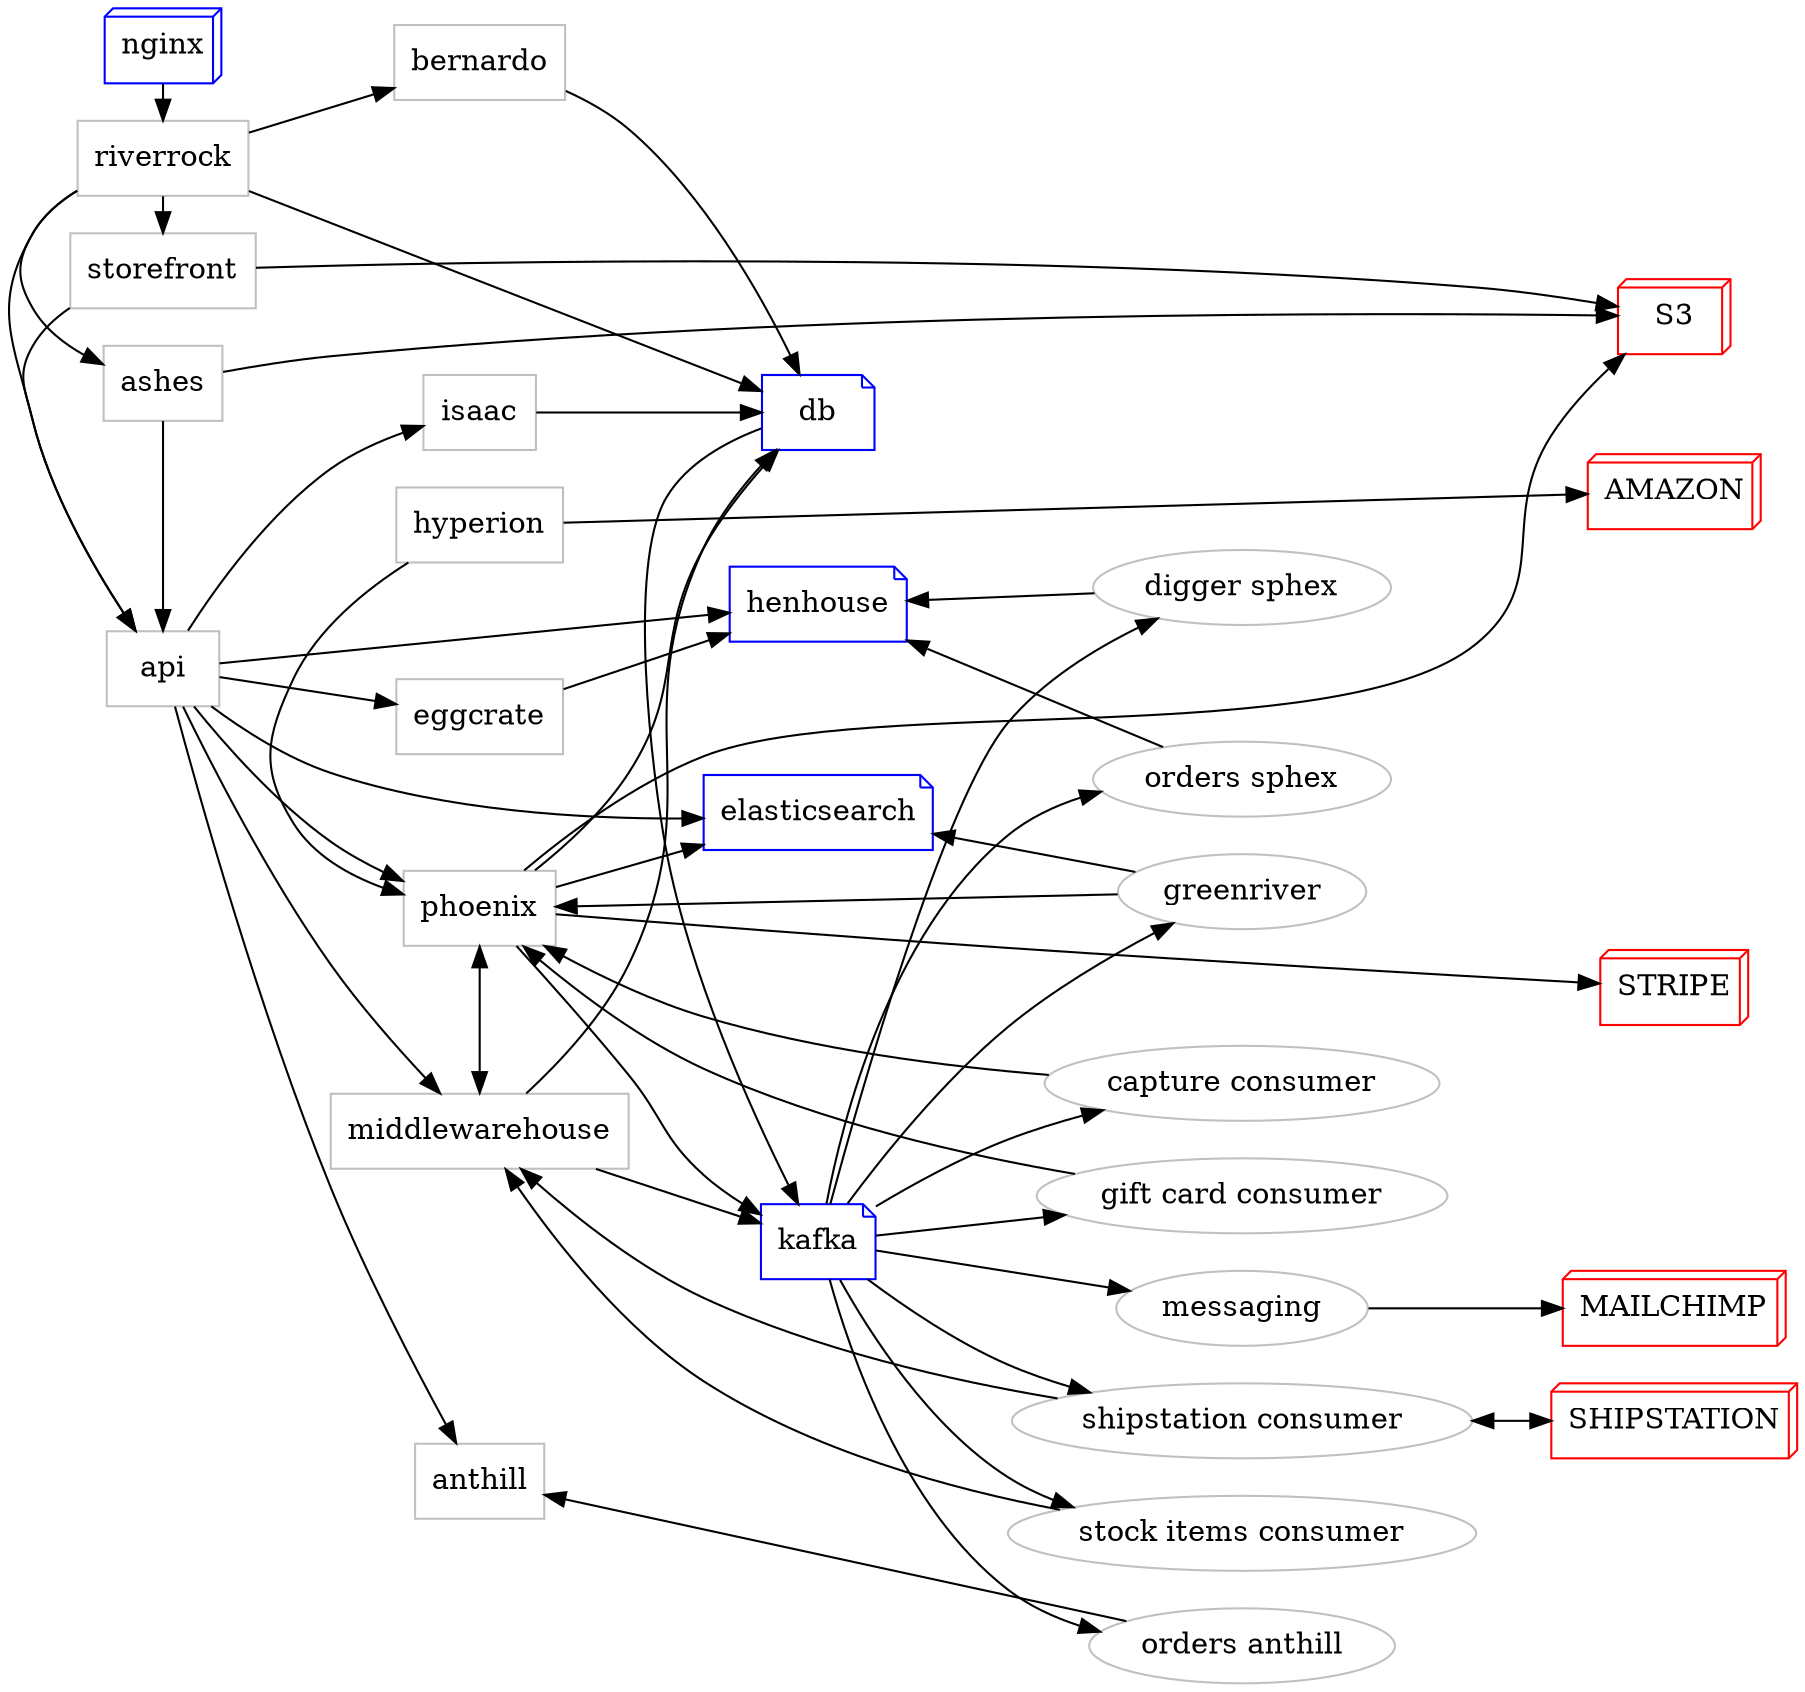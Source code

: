 digraph {
    overlap=false;
    rankdir=LR;

    subgraph {
        rank=min;
        nginx [shape=box3d,color=blue];
        riverrock [shape=rectangle,color=gray];
        storefront [shape=rectangle,color=gray];
        ashes [shape=rectangle,color=gray];
        api [shape=rectangle,color=gray];
    }

    subgraph {
        rank=same;
        phoenix [shape=rectangle,color=gray];
        middlewarehouse [shape=rectangle,color=gray];
        eggcrate [shape=rectangle,color=gray];
        anthill [shape=rectangle,color=gray];
        hyperion [shape=rectangle,color=gray];
        isaac [shape=rectangle,color=gray];
        bernardo [shape=rectangle,color=gray];
    }         

    subgraph { 
        rank=same;
        greenriver [color=gray];
        "capture consumer" [color=gray];
        "gift card consumer" [color=gray];
        "orders sphex" [color=gray];
        "orders anthill" [color=gray];
        "digger sphex" [color=gray];
        "messaging" [color=gray];
        "shipstation consumer" [color=gray];
        "stock items consumer" [color=gray];
    }

    subgraph {
        rank=same;
        henhouse [shape=note,color=blue]; 
        db [shape=note,color=blue]; 
        kafka [shape=note,color=blue];
        elasticsearch [shape=note,color=blue];
    }

    subgraph { 
        rank=max;
        SHIPSTATION [shape=box3d,color=red];
        STRIPE [shape=box3d,color=red];
        MAILCHIMP [shape=box3d,color=red];
        S3 [shape=box3d,color=red];
        AMAZON [shape=box3d,color=red];
    }

    "capture consumer" -> phoenix;
    "digger sphex" -> henhouse;
    "orders sphex" -> henhouse;
    "orders anthill" -> anthill;
    "shipstation consumer" -> SHIPSTATION [dir=both];
    "shipstation consumer" -> middlewarehouse;
    "stock items consumer" -> middlewarehouse;
    "gift card consumer" -> phoenix;
    api -> eggcrate;
    api -> henhouse;
    api -> anthill;
    api -> isaac;
    api -> middlewarehouse;
    api -> phoenix;
    api -> elasticsearch;
    ashes -> S3;
    ashes -> api;
    bernardo -> db;
    db -> kafka;
    eggcrate -> henhouse;
    greenriver -> elasticsearch;
    greenriver -> phoenix;
    hyperion -> AMAZON;
    hyperion -> phoenix;
    isaac -> db;
    kafka -> "capture consumer";
    kafka -> "digger sphex";
    kafka -> "gift card consumer";
    kafka -> "orders sphex";
    kafka -> "orders anthill";
    kafka -> "shipstation consumer";
    kafka -> "stock items consumer";
    kafka -> greenriver;
    kafka -> messaging;
    messaging -> MAILCHIMP;
    middlewarehouse -> db;
    middlewarehouse -> kafka;
    nginx -> riverrock;
    phoenix -> S3;
    phoenix -> STRIPE;
    phoenix -> db;
    phoenix -> kafka;
    phoenix -> middlewarehouse [dir=both];
    phoenix -> elasticsearch;
    riverrock -> api;
    riverrock -> ashes
    riverrock -> bernardo;
    riverrock -> db;
    riverrock -> storefront;
    storefront -> S3;
    storefront -> api;
}
